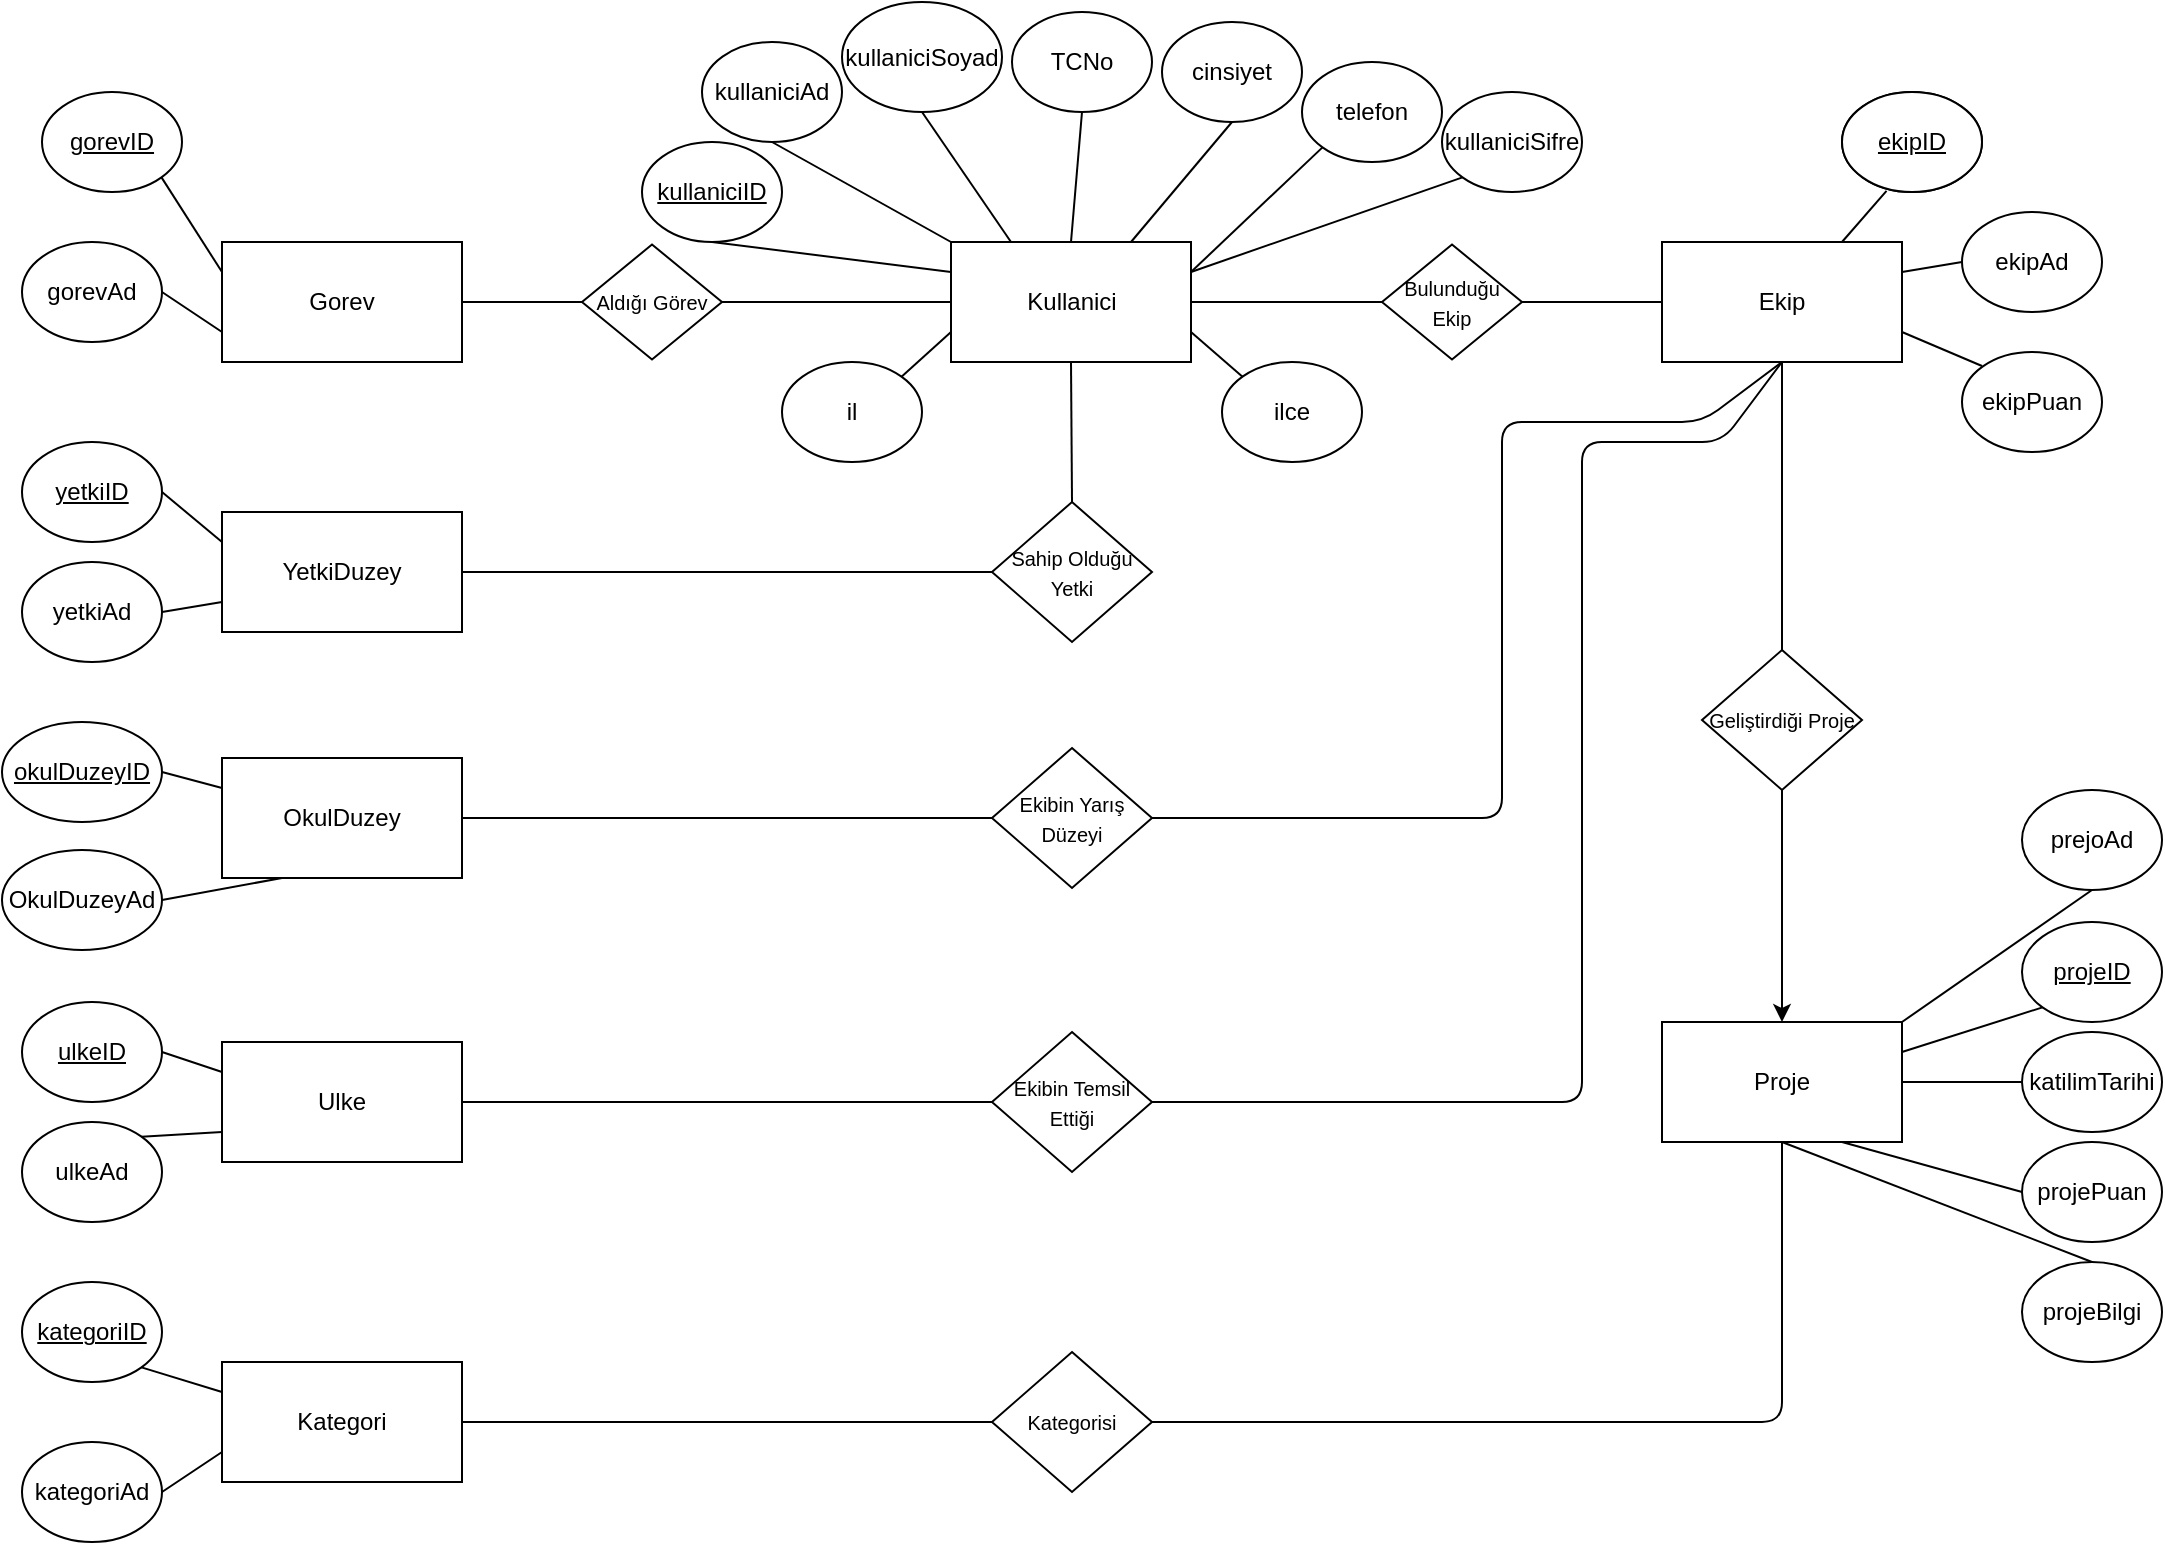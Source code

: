 <mxfile version="14.9.6" type="device"><diagram id="QwFysbOv9vTbNctJDsSR" name="Sayfa -1"><mxGraphModel dx="1422" dy="822" grid="1" gridSize="10" guides="1" tooltips="1" connect="1" arrows="1" fold="1" page="1" pageScale="1" pageWidth="1169" pageHeight="827" math="0" shadow="0"><root><mxCell id="0"/><mxCell id="1" parent="0"/><mxCell id="4Pq6UZTqgYFO5ZOLYGM2-1" value="Kullanici" style="rounded=0;whiteSpace=wrap;html=1;" parent="1" vertex="1"><mxGeometry x="524.5" y="140" width="120" height="60" as="geometry"/></mxCell><mxCell id="4Pq6UZTqgYFO5ZOLYGM2-2" value="Ekip" style="rounded=0;whiteSpace=wrap;html=1;" parent="1" vertex="1"><mxGeometry x="880" y="140" width="120" height="60" as="geometry"/></mxCell><mxCell id="4Pq6UZTqgYFO5ZOLYGM2-3" value="Proje" style="rounded=0;whiteSpace=wrap;html=1;" parent="1" vertex="1"><mxGeometry x="880" y="530" width="120" height="60" as="geometry"/></mxCell><mxCell id="4Pq6UZTqgYFO5ZOLYGM2-4" value="Kategori" style="rounded=0;whiteSpace=wrap;html=1;" parent="1" vertex="1"><mxGeometry x="160" y="700" width="120" height="60" as="geometry"/></mxCell><mxCell id="4Pq6UZTqgYFO5ZOLYGM2-5" value="YetkiDuzey" style="rounded=0;whiteSpace=wrap;html=1;" parent="1" vertex="1"><mxGeometry x="160" y="275" width="120" height="60" as="geometry"/></mxCell><mxCell id="4Pq6UZTqgYFO5ZOLYGM2-6" value="Gorev" style="rounded=0;whiteSpace=wrap;html=1;" parent="1" vertex="1"><mxGeometry x="160" y="140" width="120" height="60" as="geometry"/></mxCell><mxCell id="4Pq6UZTqgYFO5ZOLYGM2-7" value="Ulke" style="rounded=0;whiteSpace=wrap;html=1;" parent="1" vertex="1"><mxGeometry x="160" y="540" width="120" height="60" as="geometry"/></mxCell><mxCell id="4Pq6UZTqgYFO5ZOLYGM2-8" value="&lt;u&gt;kategoriID&lt;/u&gt;" style="ellipse;whiteSpace=wrap;html=1;" parent="1" vertex="1"><mxGeometry x="60" y="660" width="70" height="50" as="geometry"/></mxCell><mxCell id="4Pq6UZTqgYFO5ZOLYGM2-10" value="kategoriAd" style="ellipse;whiteSpace=wrap;html=1;" parent="1" vertex="1"><mxGeometry x="60" y="740" width="70" height="50" as="geometry"/></mxCell><mxCell id="4Pq6UZTqgYFO5ZOLYGM2-11" value="&lt;u&gt;gorevID&lt;/u&gt;" style="ellipse;whiteSpace=wrap;html=1;" parent="1" vertex="1"><mxGeometry x="70" y="65" width="70" height="50" as="geometry"/></mxCell><mxCell id="4Pq6UZTqgYFO5ZOLYGM2-12" value="gorevAd" style="ellipse;whiteSpace=wrap;html=1;" parent="1" vertex="1"><mxGeometry x="60" y="140" width="70" height="50" as="geometry"/></mxCell><mxCell id="4Pq6UZTqgYFO5ZOLYGM2-13" value="yetkiAd" style="ellipse;whiteSpace=wrap;html=1;" parent="1" vertex="1"><mxGeometry x="60" y="300" width="70" height="50" as="geometry"/></mxCell><mxCell id="4Pq6UZTqgYFO5ZOLYGM2-14" value="&lt;u&gt;yetkiID&lt;/u&gt;" style="ellipse;whiteSpace=wrap;html=1;" parent="1" vertex="1"><mxGeometry x="60" y="240" width="70" height="50" as="geometry"/></mxCell><mxCell id="4Pq6UZTqgYFO5ZOLYGM2-15" value="ekipID" style="ellipse;whiteSpace=wrap;html=1;" parent="1" vertex="1"><mxGeometry x="970" y="65" width="70" height="50" as="geometry"/></mxCell><mxCell id="4Pq6UZTqgYFO5ZOLYGM2-16" value="ekipAd" style="ellipse;whiteSpace=wrap;html=1;" parent="1" vertex="1"><mxGeometry x="1030" y="125" width="70" height="50" as="geometry"/></mxCell><mxCell id="4Pq6UZTqgYFO5ZOLYGM2-18" value="ekipPuan" style="ellipse;whiteSpace=wrap;html=1;" parent="1" vertex="1"><mxGeometry x="1030" y="195" width="70" height="50" as="geometry"/></mxCell><mxCell id="4Pq6UZTqgYFO5ZOLYGM2-22" value="&lt;u&gt;ulkeID&lt;/u&gt;" style="ellipse;whiteSpace=wrap;html=1;" parent="1" vertex="1"><mxGeometry x="60" y="520" width="70" height="50" as="geometry"/></mxCell><mxCell id="4Pq6UZTqgYFO5ZOLYGM2-23" value="ulkeAd" style="ellipse;whiteSpace=wrap;html=1;" parent="1" vertex="1"><mxGeometry x="60" y="580" width="70" height="50" as="geometry"/></mxCell><mxCell id="4Pq6UZTqgYFO5ZOLYGM2-24" value="&lt;u&gt;projeID&lt;/u&gt;" style="ellipse;whiteSpace=wrap;html=1;" parent="1" vertex="1"><mxGeometry x="1060" y="480" width="70" height="50" as="geometry"/></mxCell><mxCell id="4Pq6UZTqgYFO5ZOLYGM2-27" value="prejoAd" style="ellipse;whiteSpace=wrap;html=1;" parent="1" vertex="1"><mxGeometry x="1060" y="414" width="70" height="50" as="geometry"/></mxCell><mxCell id="4Pq6UZTqgYFO5ZOLYGM2-28" value="projeBilgi" style="ellipse;whiteSpace=wrap;html=1;" parent="1" vertex="1"><mxGeometry x="1060" y="650" width="70" height="50" as="geometry"/></mxCell><mxCell id="4Pq6UZTqgYFO5ZOLYGM2-29" value="katilimTarihi" style="ellipse;whiteSpace=wrap;html=1;" parent="1" vertex="1"><mxGeometry x="1060" y="535" width="70" height="50" as="geometry"/></mxCell><mxCell id="VoGYKZJx-3Qd2w39L_TS-1" value="OkulDuzey" style="rounded=0;whiteSpace=wrap;html=1;" parent="1" vertex="1"><mxGeometry x="160" y="398" width="120" height="60" as="geometry"/></mxCell><mxCell id="VoGYKZJx-3Qd2w39L_TS-2" value="&lt;u&gt;okulDuzeyID&lt;/u&gt;" style="ellipse;whiteSpace=wrap;html=1;" parent="1" vertex="1"><mxGeometry x="50" y="380" width="80" height="50" as="geometry"/></mxCell><mxCell id="VoGYKZJx-3Qd2w39L_TS-3" value="OkulDuzeyAd" style="ellipse;whiteSpace=wrap;html=1;" parent="1" vertex="1"><mxGeometry x="50" y="444" width="80" height="50" as="geometry"/></mxCell><mxCell id="VoGYKZJx-3Qd2w39L_TS-5" value="&lt;u&gt;kullaniciID&lt;/u&gt;" style="ellipse;whiteSpace=wrap;html=1;" parent="1" vertex="1"><mxGeometry x="370" y="90" width="70" height="50" as="geometry"/></mxCell><mxCell id="VoGYKZJx-3Qd2w39L_TS-6" value="kullaniciSoyad" style="ellipse;whiteSpace=wrap;html=1;" parent="1" vertex="1"><mxGeometry x="470" y="20" width="80" height="55" as="geometry"/></mxCell><mxCell id="VoGYKZJx-3Qd2w39L_TS-7" value="TCNo" style="ellipse;whiteSpace=wrap;html=1;" parent="1" vertex="1"><mxGeometry x="555" y="25" width="70" height="50" as="geometry"/></mxCell><mxCell id="VoGYKZJx-3Qd2w39L_TS-8" value="cinsiyet" style="ellipse;whiteSpace=wrap;html=1;" parent="1" vertex="1"><mxGeometry x="630" y="30" width="70" height="50" as="geometry"/></mxCell><mxCell id="VoGYKZJx-3Qd2w39L_TS-9" value="telefon" style="ellipse;whiteSpace=wrap;html=1;" parent="1" vertex="1"><mxGeometry x="700" y="50" width="70" height="50" as="geometry"/></mxCell><mxCell id="VoGYKZJx-3Qd2w39L_TS-10" value="il" style="ellipse;whiteSpace=wrap;html=1;" parent="1" vertex="1"><mxGeometry x="440" y="200" width="70" height="50" as="geometry"/></mxCell><mxCell id="VoGYKZJx-3Qd2w39L_TS-11" value="ilce" style="ellipse;whiteSpace=wrap;html=1;" parent="1" vertex="1"><mxGeometry x="660" y="200" width="70" height="50" as="geometry"/></mxCell><mxCell id="VoGYKZJx-3Qd2w39L_TS-14" value="&lt;u&gt;ekipID&lt;/u&gt;" style="ellipse;whiteSpace=wrap;html=1;" parent="1" vertex="1"><mxGeometry x="970" y="65" width="70" height="50" as="geometry"/></mxCell><mxCell id="VoGYKZJx-3Qd2w39L_TS-15" value="" style="endArrow=none;html=1;exitX=0;exitY=1;exitDx=0;exitDy=0;entryX=1;entryY=0.25;entryDx=0;entryDy=0;" parent="1" source="4Pq6UZTqgYFO5ZOLYGM2-24" target="4Pq6UZTqgYFO5ZOLYGM2-3" edge="1"><mxGeometry width="50" height="50" relative="1" as="geometry"><mxPoint x="1400" y="910" as="sourcePoint"/><mxPoint x="1450" y="860" as="targetPoint"/></mxGeometry></mxCell><mxCell id="VoGYKZJx-3Qd2w39L_TS-17" value="" style="endArrow=none;html=1;exitX=0.5;exitY=1;exitDx=0;exitDy=0;entryX=1;entryY=0;entryDx=0;entryDy=0;" parent="1" source="4Pq6UZTqgYFO5ZOLYGM2-27" target="4Pq6UZTqgYFO5ZOLYGM2-3" edge="1"><mxGeometry width="50" height="50" relative="1" as="geometry"><mxPoint x="885" y="510" as="sourcePoint"/><mxPoint x="860" y="560" as="targetPoint"/></mxGeometry></mxCell><mxCell id="VoGYKZJx-3Qd2w39L_TS-18" value="" style="endArrow=none;html=1;exitX=0.5;exitY=0;exitDx=0;exitDy=0;entryX=0.5;entryY=1;entryDx=0;entryDy=0;" parent="1" source="4Pq6UZTqgYFO5ZOLYGM2-28" target="4Pq6UZTqgYFO5ZOLYGM2-3" edge="1"><mxGeometry width="50" height="50" relative="1" as="geometry"><mxPoint x="895" y="520" as="sourcePoint"/><mxPoint x="930" y="550" as="targetPoint"/></mxGeometry></mxCell><mxCell id="VoGYKZJx-3Qd2w39L_TS-19" value="" style="endArrow=none;html=1;exitX=0.75;exitY=1;exitDx=0;exitDy=0;entryX=0;entryY=0.5;entryDx=0;entryDy=0;" parent="1" source="4Pq6UZTqgYFO5ZOLYGM2-3" target="VoGYKZJx-3Qd2w39L_TS-42" edge="1"><mxGeometry width="50" height="50" relative="1" as="geometry"><mxPoint x="905" y="530" as="sourcePoint"/><mxPoint x="920" y="620" as="targetPoint"/></mxGeometry></mxCell><mxCell id="VoGYKZJx-3Qd2w39L_TS-21" value="" style="endArrow=none;html=1;entryX=1;entryY=0;entryDx=0;entryDy=0;exitX=0;exitY=0.75;exitDx=0;exitDy=0;" parent="1" source="4Pq6UZTqgYFO5ZOLYGM2-1" target="VoGYKZJx-3Qd2w39L_TS-10" edge="1"><mxGeometry width="50" height="50" relative="1" as="geometry"><mxPoint x="540" y="420" as="sourcePoint"/><mxPoint x="380" y="310" as="targetPoint"/></mxGeometry></mxCell><mxCell id="VoGYKZJx-3Qd2w39L_TS-22" value="" style="endArrow=none;html=1;exitX=1;exitY=0.75;exitDx=0;exitDy=0;entryX=0;entryY=0;entryDx=0;entryDy=0;" parent="1" source="4Pq6UZTqgYFO5ZOLYGM2-1" target="VoGYKZJx-3Qd2w39L_TS-11" edge="1"><mxGeometry width="50" height="50" relative="1" as="geometry"><mxPoint x="550" y="430" as="sourcePoint"/><mxPoint x="390" y="320" as="targetPoint"/></mxGeometry></mxCell><mxCell id="VoGYKZJx-3Qd2w39L_TS-23" value="" style="endArrow=none;html=1;entryX=0;entryY=0.25;entryDx=0;entryDy=0;exitX=0.5;exitY=1;exitDx=0;exitDy=0;" parent="1" source="VoGYKZJx-3Qd2w39L_TS-5" target="4Pq6UZTqgYFO5ZOLYGM2-1" edge="1"><mxGeometry width="50" height="50" relative="1" as="geometry"><mxPoint x="410" y="150" as="sourcePoint"/><mxPoint x="400" y="330" as="targetPoint"/></mxGeometry></mxCell><mxCell id="VoGYKZJx-3Qd2w39L_TS-24" value="" style="endArrow=none;html=1;entryX=0.5;entryY=1;entryDx=0;entryDy=0;exitX=0.25;exitY=0;exitDx=0;exitDy=0;" parent="1" source="4Pq6UZTqgYFO5ZOLYGM2-1" target="VoGYKZJx-3Qd2w39L_TS-6" edge="1"><mxGeometry width="50" height="50" relative="1" as="geometry"><mxPoint x="570" y="450" as="sourcePoint"/><mxPoint x="410" y="340" as="targetPoint"/></mxGeometry></mxCell><mxCell id="VoGYKZJx-3Qd2w39L_TS-25" value="" style="endArrow=none;html=1;exitX=0.5;exitY=1;exitDx=0;exitDy=0;entryX=0.5;entryY=0;entryDx=0;entryDy=0;" parent="1" source="VoGYKZJx-3Qd2w39L_TS-7" target="4Pq6UZTqgYFO5ZOLYGM2-1" edge="1"><mxGeometry width="50" height="50" relative="1" as="geometry"><mxPoint x="580" y="460" as="sourcePoint"/><mxPoint x="420" y="350" as="targetPoint"/></mxGeometry></mxCell><mxCell id="VoGYKZJx-3Qd2w39L_TS-26" value="" style="endArrow=none;html=1;entryX=0.5;entryY=1;entryDx=0;entryDy=0;exitX=0.75;exitY=0;exitDx=0;exitDy=0;" parent="1" source="4Pq6UZTqgYFO5ZOLYGM2-1" target="VoGYKZJx-3Qd2w39L_TS-8" edge="1"><mxGeometry width="50" height="50" relative="1" as="geometry"><mxPoint x="670" y="120" as="sourcePoint"/><mxPoint x="430" y="360" as="targetPoint"/></mxGeometry></mxCell><mxCell id="VoGYKZJx-3Qd2w39L_TS-27" value="" style="endArrow=none;html=1;exitX=1;exitY=0.25;exitDx=0;exitDy=0;entryX=0;entryY=1;entryDx=0;entryDy=0;" parent="1" source="4Pq6UZTqgYFO5ZOLYGM2-1" target="VoGYKZJx-3Qd2w39L_TS-9" edge="1"><mxGeometry width="50" height="50" relative="1" as="geometry"><mxPoint x="600" y="480" as="sourcePoint"/><mxPoint x="740" y="110" as="targetPoint"/></mxGeometry></mxCell><mxCell id="VoGYKZJx-3Qd2w39L_TS-28" value="" style="endArrow=none;html=1;exitX=0;exitY=0.25;exitDx=0;exitDy=0;entryX=1;entryY=1;entryDx=0;entryDy=0;" parent="1" source="4Pq6UZTqgYFO5ZOLYGM2-4" target="4Pq6UZTqgYFO5ZOLYGM2-8" edge="1"><mxGeometry width="50" height="50" relative="1" as="geometry"><mxPoint x="610" y="790" as="sourcePoint"/><mxPoint x="450" y="680" as="targetPoint"/></mxGeometry></mxCell><mxCell id="VoGYKZJx-3Qd2w39L_TS-29" value="" style="endArrow=none;html=1;exitX=0;exitY=0.75;exitDx=0;exitDy=0;entryX=1;entryY=0.5;entryDx=0;entryDy=0;" parent="1" source="4Pq6UZTqgYFO5ZOLYGM2-4" target="4Pq6UZTqgYFO5ZOLYGM2-10" edge="1"><mxGeometry width="50" height="50" relative="1" as="geometry"><mxPoint x="620" y="800" as="sourcePoint"/><mxPoint x="460" y="690" as="targetPoint"/></mxGeometry></mxCell><mxCell id="VoGYKZJx-3Qd2w39L_TS-30" value="" style="endArrow=none;html=1;exitX=0;exitY=0.25;exitDx=0;exitDy=0;entryX=1;entryY=0.5;entryDx=0;entryDy=0;" parent="1" source="4Pq6UZTqgYFO5ZOLYGM2-5" target="4Pq6UZTqgYFO5ZOLYGM2-14" edge="1"><mxGeometry width="50" height="50" relative="1" as="geometry"><mxPoint x="630" y="186" as="sourcePoint"/><mxPoint x="470" y="76" as="targetPoint"/></mxGeometry></mxCell><mxCell id="VoGYKZJx-3Qd2w39L_TS-31" value="" style="endArrow=none;html=1;exitX=0;exitY=0.75;exitDx=0;exitDy=0;entryX=1;entryY=0.5;entryDx=0;entryDy=0;" parent="1" source="4Pq6UZTqgYFO5ZOLYGM2-5" target="4Pq6UZTqgYFO5ZOLYGM2-13" edge="1"><mxGeometry width="50" height="50" relative="1" as="geometry"><mxPoint x="640" y="196" as="sourcePoint"/><mxPoint x="480" y="86" as="targetPoint"/></mxGeometry></mxCell><mxCell id="VoGYKZJx-3Qd2w39L_TS-32" value="" style="endArrow=none;html=1;exitX=0.25;exitY=1;exitDx=0;exitDy=0;entryX=1;entryY=0.5;entryDx=0;entryDy=0;" parent="1" source="VoGYKZJx-3Qd2w39L_TS-1" target="VoGYKZJx-3Qd2w39L_TS-3" edge="1"><mxGeometry width="50" height="50" relative="1" as="geometry"><mxPoint x="285" y="234" as="sourcePoint"/><mxPoint x="125" y="124" as="targetPoint"/></mxGeometry></mxCell><mxCell id="VoGYKZJx-3Qd2w39L_TS-33" value="" style="endArrow=none;html=1;exitX=0;exitY=0.25;exitDx=0;exitDy=0;entryX=1;entryY=0.5;entryDx=0;entryDy=0;" parent="1" source="VoGYKZJx-3Qd2w39L_TS-1" target="VoGYKZJx-3Qd2w39L_TS-2" edge="1"><mxGeometry width="50" height="50" relative="1" as="geometry"><mxPoint x="245" y="484" as="sourcePoint"/><mxPoint x="135" y="134" as="targetPoint"/></mxGeometry></mxCell><mxCell id="VoGYKZJx-3Qd2w39L_TS-34" value="" style="endArrow=none;html=1;exitX=1;exitY=0.5;exitDx=0;exitDy=0;entryX=0;entryY=0.75;entryDx=0;entryDy=0;" parent="1" source="4Pq6UZTqgYFO5ZOLYGM2-12" target="4Pq6UZTqgYFO5ZOLYGM2-6" edge="1"><mxGeometry width="50" height="50" relative="1" as="geometry"><mxPoint x="-160" y="255" as="sourcePoint"/><mxPoint x="-320" y="145" as="targetPoint"/></mxGeometry></mxCell><mxCell id="VoGYKZJx-3Qd2w39L_TS-35" value="" style="endArrow=none;html=1;entryX=0;entryY=0.25;entryDx=0;entryDy=0;exitX=1;exitY=1;exitDx=0;exitDy=0;" parent="1" source="4Pq6UZTqgYFO5ZOLYGM2-11" target="4Pq6UZTqgYFO5ZOLYGM2-6" edge="1"><mxGeometry width="50" height="50" relative="1" as="geometry"><mxPoint x="80" y="150" as="sourcePoint"/><mxPoint x="-310" y="155" as="targetPoint"/></mxGeometry></mxCell><mxCell id="VoGYKZJx-3Qd2w39L_TS-36" value="" style="endArrow=none;html=1;exitX=1;exitY=0.5;exitDx=0;exitDy=0;entryX=0;entryY=0.25;entryDx=0;entryDy=0;" parent="1" source="4Pq6UZTqgYFO5ZOLYGM2-22" target="4Pq6UZTqgYFO5ZOLYGM2-7" edge="1"><mxGeometry width="50" height="50" relative="1" as="geometry"><mxPoint x="-40" y="501" as="sourcePoint"/><mxPoint x="-200" y="391" as="targetPoint"/></mxGeometry></mxCell><mxCell id="VoGYKZJx-3Qd2w39L_TS-37" value="" style="endArrow=none;html=1;exitX=1;exitY=0;exitDx=0;exitDy=0;entryX=0;entryY=0.75;entryDx=0;entryDy=0;" parent="1" source="4Pq6UZTqgYFO5ZOLYGM2-23" target="4Pq6UZTqgYFO5ZOLYGM2-7" edge="1"><mxGeometry width="50" height="50" relative="1" as="geometry"><mxPoint x="-30" y="511" as="sourcePoint"/><mxPoint x="-190" y="401" as="targetPoint"/></mxGeometry></mxCell><mxCell id="VoGYKZJx-3Qd2w39L_TS-39" value="" style="endArrow=none;html=1;entryX=1;entryY=0.75;entryDx=0;entryDy=0;" parent="1" target="4Pq6UZTqgYFO5ZOLYGM2-2" edge="1"><mxGeometry width="50" height="50" relative="1" as="geometry"><mxPoint x="1040" y="202" as="sourcePoint"/><mxPoint x="550" y="495" as="targetPoint"/></mxGeometry></mxCell><mxCell id="VoGYKZJx-3Qd2w39L_TS-40" value="" style="endArrow=none;html=1;exitX=1;exitY=0.25;exitDx=0;exitDy=0;entryX=0;entryY=0.5;entryDx=0;entryDy=0;" parent="1" source="4Pq6UZTqgYFO5ZOLYGM2-2" target="4Pq6UZTqgYFO5ZOLYGM2-16" edge="1"><mxGeometry width="50" height="50" relative="1" as="geometry"><mxPoint x="720" y="615" as="sourcePoint"/><mxPoint x="560" y="505" as="targetPoint"/></mxGeometry></mxCell><mxCell id="VoGYKZJx-3Qd2w39L_TS-41" value="" style="endArrow=none;html=1;exitX=0.318;exitY=0.989;exitDx=0;exitDy=0;exitPerimeter=0;entryX=0.75;entryY=0;entryDx=0;entryDy=0;" parent="1" source="VoGYKZJx-3Qd2w39L_TS-14" target="4Pq6UZTqgYFO5ZOLYGM2-2" edge="1"><mxGeometry width="50" height="50" relative="1" as="geometry"><mxPoint x="730" y="625" as="sourcePoint"/><mxPoint x="570" y="515" as="targetPoint"/></mxGeometry></mxCell><mxCell id="VoGYKZJx-3Qd2w39L_TS-42" value="projePuan" style="ellipse;whiteSpace=wrap;html=1;" parent="1" vertex="1"><mxGeometry x="1060" y="590" width="70" height="50" as="geometry"/></mxCell><mxCell id="VoGYKZJx-3Qd2w39L_TS-43" value="" style="endArrow=none;html=1;exitX=0;exitY=0.5;exitDx=0;exitDy=0;" parent="1" source="4Pq6UZTqgYFO5ZOLYGM2-29" target="4Pq6UZTqgYFO5ZOLYGM2-3" edge="1"><mxGeometry width="50" height="50" relative="1" as="geometry"><mxPoint x="920" y="600" as="sourcePoint"/><mxPoint x="885" y="640" as="targetPoint"/></mxGeometry></mxCell><mxCell id="VoGYKZJx-3Qd2w39L_TS-44" value="&lt;font style=&quot;font-size: 10px&quot;&gt;Aldığı Görev&lt;/font&gt;" style="rhombus;whiteSpace=wrap;html=1;" parent="1" vertex="1"><mxGeometry x="340" y="141.25" width="70" height="57.5" as="geometry"/></mxCell><mxCell id="VoGYKZJx-3Qd2w39L_TS-45" value="" style="endArrow=none;html=1;exitX=1;exitY=0.5;exitDx=0;exitDy=0;entryX=0;entryY=0.5;entryDx=0;entryDy=0;" parent="1" source="4Pq6UZTqgYFO5ZOLYGM2-6" target="VoGYKZJx-3Qd2w39L_TS-44" edge="1"><mxGeometry width="50" height="50" relative="1" as="geometry"><mxPoint x="650" y="290" as="sourcePoint"/><mxPoint x="700" y="240" as="targetPoint"/></mxGeometry></mxCell><mxCell id="VoGYKZJx-3Qd2w39L_TS-46" value="" style="endArrow=none;html=1;exitX=1;exitY=0.5;exitDx=0;exitDy=0;entryX=0;entryY=0.5;entryDx=0;entryDy=0;" parent="1" source="VoGYKZJx-3Qd2w39L_TS-44" target="4Pq6UZTqgYFO5ZOLYGM2-1" edge="1"><mxGeometry width="50" height="50" relative="1" as="geometry"><mxPoint x="290" y="180" as="sourcePoint"/><mxPoint x="350" y="180" as="targetPoint"/></mxGeometry></mxCell><mxCell id="VoGYKZJx-3Qd2w39L_TS-47" value="&lt;font style=&quot;font-size: 10px&quot;&gt;Bulunduğu Ekip&lt;/font&gt;" style="rhombus;whiteSpace=wrap;html=1;" parent="1" vertex="1"><mxGeometry x="740" y="141.25" width="70" height="57.5" as="geometry"/></mxCell><mxCell id="VoGYKZJx-3Qd2w39L_TS-48" value="" style="endArrow=none;html=1;exitX=1;exitY=0.5;exitDx=0;exitDy=0;entryX=0;entryY=0.5;entryDx=0;entryDy=0;" parent="1" source="4Pq6UZTqgYFO5ZOLYGM2-1" target="VoGYKZJx-3Qd2w39L_TS-47" edge="1"><mxGeometry width="50" height="50" relative="1" as="geometry"><mxPoint x="420" y="180" as="sourcePoint"/><mxPoint x="534.5" y="180" as="targetPoint"/></mxGeometry></mxCell><mxCell id="VoGYKZJx-3Qd2w39L_TS-49" value="" style="endArrow=none;html=1;exitX=0;exitY=0.5;exitDx=0;exitDy=0;entryX=1;entryY=0.5;entryDx=0;entryDy=0;" parent="1" source="4Pq6UZTqgYFO5ZOLYGM2-2" target="VoGYKZJx-3Qd2w39L_TS-47" edge="1"><mxGeometry width="50" height="50" relative="1" as="geometry"><mxPoint x="430" y="190" as="sourcePoint"/><mxPoint x="544.5" y="190" as="targetPoint"/></mxGeometry></mxCell><mxCell id="VoGYKZJx-3Qd2w39L_TS-51" value="&lt;font style=&quot;font-size: 10px&quot;&gt;Sahip Olduğu Yetki&lt;/font&gt;" style="rhombus;whiteSpace=wrap;html=1;" parent="1" vertex="1"><mxGeometry x="545" y="270" width="80" height="70" as="geometry"/></mxCell><mxCell id="VoGYKZJx-3Qd2w39L_TS-52" value="" style="endArrow=none;html=1;exitX=0.5;exitY=0;exitDx=0;exitDy=0;entryX=0.5;entryY=1;entryDx=0;entryDy=0;" parent="1" source="VoGYKZJx-3Qd2w39L_TS-51" target="4Pq6UZTqgYFO5ZOLYGM2-1" edge="1"><mxGeometry width="50" height="50" relative="1" as="geometry"><mxPoint x="290" y="180" as="sourcePoint"/><mxPoint x="350" y="180" as="targetPoint"/></mxGeometry></mxCell><mxCell id="VoGYKZJx-3Qd2w39L_TS-53" value="" style="endArrow=none;html=1;exitX=1;exitY=0.5;exitDx=0;exitDy=0;entryX=0;entryY=0.5;entryDx=0;entryDy=0;" parent="1" source="4Pq6UZTqgYFO5ZOLYGM2-5" target="VoGYKZJx-3Qd2w39L_TS-51" edge="1"><mxGeometry width="50" height="50" relative="1" as="geometry"><mxPoint x="300" y="190" as="sourcePoint"/><mxPoint x="360" y="190" as="targetPoint"/><Array as="points"><mxPoint x="360" y="305"/><mxPoint x="400" y="305"/></Array></mxGeometry></mxCell><mxCell id="VoGYKZJx-3Qd2w39L_TS-54" value="&lt;font style=&quot;font-size: 10px&quot;&gt;Geliştirdiği Proje&lt;/font&gt;" style="rhombus;whiteSpace=wrap;html=1;" parent="1" vertex="1"><mxGeometry x="900" y="344" width="80" height="70" as="geometry"/></mxCell><mxCell id="VoGYKZJx-3Qd2w39L_TS-55" value="" style="endArrow=none;html=1;exitX=0.5;exitY=0;exitDx=0;exitDy=0;entryX=0.5;entryY=1;entryDx=0;entryDy=0;" parent="1" source="VoGYKZJx-3Qd2w39L_TS-54" target="4Pq6UZTqgYFO5ZOLYGM2-2" edge="1"><mxGeometry width="50" height="50" relative="1" as="geometry"><mxPoint x="595" y="280" as="sourcePoint"/><mxPoint x="594.5" y="210" as="targetPoint"/></mxGeometry></mxCell><mxCell id="VoGYKZJx-3Qd2w39L_TS-56" value="" style="endArrow=classic;html=1;exitX=0.5;exitY=1;exitDx=0;exitDy=0;entryX=0.5;entryY=0;entryDx=0;entryDy=0;startArrow=none;startFill=0;endFill=1;" parent="1" source="VoGYKZJx-3Qd2w39L_TS-54" target="4Pq6UZTqgYFO5ZOLYGM2-3" edge="1"><mxGeometry width="50" height="50" relative="1" as="geometry"><mxPoint x="605" y="290" as="sourcePoint"/><mxPoint x="604.5" y="220" as="targetPoint"/></mxGeometry></mxCell><mxCell id="VoGYKZJx-3Qd2w39L_TS-57" value="&lt;font style=&quot;font-size: 10px&quot;&gt;Kategorisi&lt;/font&gt;" style="rhombus;whiteSpace=wrap;html=1;" parent="1" vertex="1"><mxGeometry x="545" y="695" width="80" height="70" as="geometry"/></mxCell><mxCell id="VoGYKZJx-3Qd2w39L_TS-59" value="" style="endArrow=none;html=1;exitX=1;exitY=0.5;exitDx=0;exitDy=0;entryX=0;entryY=0.5;entryDx=0;entryDy=0;" parent="1" source="4Pq6UZTqgYFO5ZOLYGM2-4" target="VoGYKZJx-3Qd2w39L_TS-57" edge="1"><mxGeometry width="50" height="50" relative="1" as="geometry"><mxPoint x="595" y="280" as="sourcePoint"/><mxPoint x="594.5" y="210" as="targetPoint"/></mxGeometry></mxCell><mxCell id="VoGYKZJx-3Qd2w39L_TS-61" value="" style="endArrow=none;html=1;exitX=1;exitY=0.5;exitDx=0;exitDy=0;entryX=0.5;entryY=1;entryDx=0;entryDy=0;" parent="1" source="VoGYKZJx-3Qd2w39L_TS-57" target="4Pq6UZTqgYFO5ZOLYGM2-3" edge="1"><mxGeometry width="50" height="50" relative="1" as="geometry"><mxPoint x="605" y="290" as="sourcePoint"/><mxPoint x="604.5" y="220" as="targetPoint"/><Array as="points"><mxPoint x="940" y="730"/><mxPoint x="940" y="650"/></Array></mxGeometry></mxCell><mxCell id="VoGYKZJx-3Qd2w39L_TS-62" value="&lt;font style=&quot;font-size: 10px&quot;&gt;Ekibin Temsil Ettiği&lt;/font&gt;" style="rhombus;whiteSpace=wrap;html=1;" parent="1" vertex="1"><mxGeometry x="545" y="535" width="80" height="70" as="geometry"/></mxCell><mxCell id="VoGYKZJx-3Qd2w39L_TS-63" value="" style="endArrow=none;html=1;exitX=1;exitY=0.5;exitDx=0;exitDy=0;entryX=0;entryY=0.5;entryDx=0;entryDy=0;" parent="1" source="4Pq6UZTqgYFO5ZOLYGM2-7" target="VoGYKZJx-3Qd2w39L_TS-62" edge="1"><mxGeometry width="50" height="50" relative="1" as="geometry"><mxPoint x="290" y="740" as="sourcePoint"/><mxPoint x="555" y="740" as="targetPoint"/></mxGeometry></mxCell><mxCell id="VoGYKZJx-3Qd2w39L_TS-64" value="" style="endArrow=none;html=1;exitX=0.5;exitY=1;exitDx=0;exitDy=0;entryX=1;entryY=0.5;entryDx=0;entryDy=0;" parent="1" source="4Pq6UZTqgYFO5ZOLYGM2-2" target="VoGYKZJx-3Qd2w39L_TS-62" edge="1"><mxGeometry width="50" height="50" relative="1" as="geometry"><mxPoint x="300" y="750" as="sourcePoint"/><mxPoint x="565" y="750" as="targetPoint"/><Array as="points"><mxPoint x="910" y="240"/><mxPoint x="840" y="240"/><mxPoint x="840" y="570"/></Array></mxGeometry></mxCell><mxCell id="VoGYKZJx-3Qd2w39L_TS-65" value="&lt;font style=&quot;font-size: 10px&quot;&gt;Ekibin Yarış Düzeyi&lt;/font&gt;" style="rhombus;whiteSpace=wrap;html=1;" parent="1" vertex="1"><mxGeometry x="545" y="393" width="80" height="70" as="geometry"/></mxCell><mxCell id="VoGYKZJx-3Qd2w39L_TS-66" value="" style="endArrow=none;html=1;exitX=1;exitY=0.5;exitDx=0;exitDy=0;entryX=0;entryY=0.5;entryDx=0;entryDy=0;" parent="1" source="VoGYKZJx-3Qd2w39L_TS-1" target="VoGYKZJx-3Qd2w39L_TS-65" edge="1"><mxGeometry width="50" height="50" relative="1" as="geometry"><mxPoint x="290" y="580" as="sourcePoint"/><mxPoint x="555" y="580" as="targetPoint"/></mxGeometry></mxCell><mxCell id="VoGYKZJx-3Qd2w39L_TS-67" value="" style="endArrow=none;html=1;exitX=1;exitY=0.5;exitDx=0;exitDy=0;" parent="1" source="VoGYKZJx-3Qd2w39L_TS-65" edge="1"><mxGeometry width="50" height="50" relative="1" as="geometry"><mxPoint x="300" y="590" as="sourcePoint"/><mxPoint x="940" y="200" as="targetPoint"/><Array as="points"><mxPoint x="800" y="428"/><mxPoint x="800" y="230"/><mxPoint x="900" y="230"/></Array></mxGeometry></mxCell><mxCell id="aLbnavFUcE5O_6V0zmx6-1" value="kullaniciSifre" style="ellipse;whiteSpace=wrap;html=1;" parent="1" vertex="1"><mxGeometry x="770" y="65" width="70" height="50" as="geometry"/></mxCell><mxCell id="aLbnavFUcE5O_6V0zmx6-2" value="" style="endArrow=none;html=1;exitX=1;exitY=0.25;exitDx=0;exitDy=0;entryX=0;entryY=1;entryDx=0;entryDy=0;" parent="1" source="4Pq6UZTqgYFO5ZOLYGM2-1" target="aLbnavFUcE5O_6V0zmx6-1" edge="1"><mxGeometry width="50" height="50" relative="1" as="geometry"><mxPoint x="654.5" y="165" as="sourcePoint"/><mxPoint x="750" y="120" as="targetPoint"/></mxGeometry></mxCell><mxCell id="XL1J8AZBptnT_3mL1jXA-1" value="kullaniciAd" style="ellipse;whiteSpace=wrap;html=1;" parent="1" vertex="1"><mxGeometry x="400" y="40" width="70" height="50" as="geometry"/></mxCell><mxCell id="XL1J8AZBptnT_3mL1jXA-2" value="" style="endArrow=none;html=1;entryX=0.5;entryY=1;entryDx=0;entryDy=0;exitX=0;exitY=0;exitDx=0;exitDy=0;" parent="1" source="4Pq6UZTqgYFO5ZOLYGM2-1" target="XL1J8AZBptnT_3mL1jXA-1" edge="1"><mxGeometry width="50" height="50" relative="1" as="geometry"><mxPoint x="564.5" y="150" as="sourcePoint"/><mxPoint x="420" y="350" as="targetPoint"/></mxGeometry></mxCell><mxCell id="XL1J8AZBptnT_3mL1jXA-3" style="edgeStyle=orthogonalEdgeStyle;rounded=0;orthogonalLoop=1;jettySize=auto;html=1;exitX=0.5;exitY=1;exitDx=0;exitDy=0;" parent="1" source="VoGYKZJx-3Qd2w39L_TS-8" target="VoGYKZJx-3Qd2w39L_TS-8" edge="1"><mxGeometry relative="1" as="geometry"/></mxCell></root></mxGraphModel></diagram></mxfile>